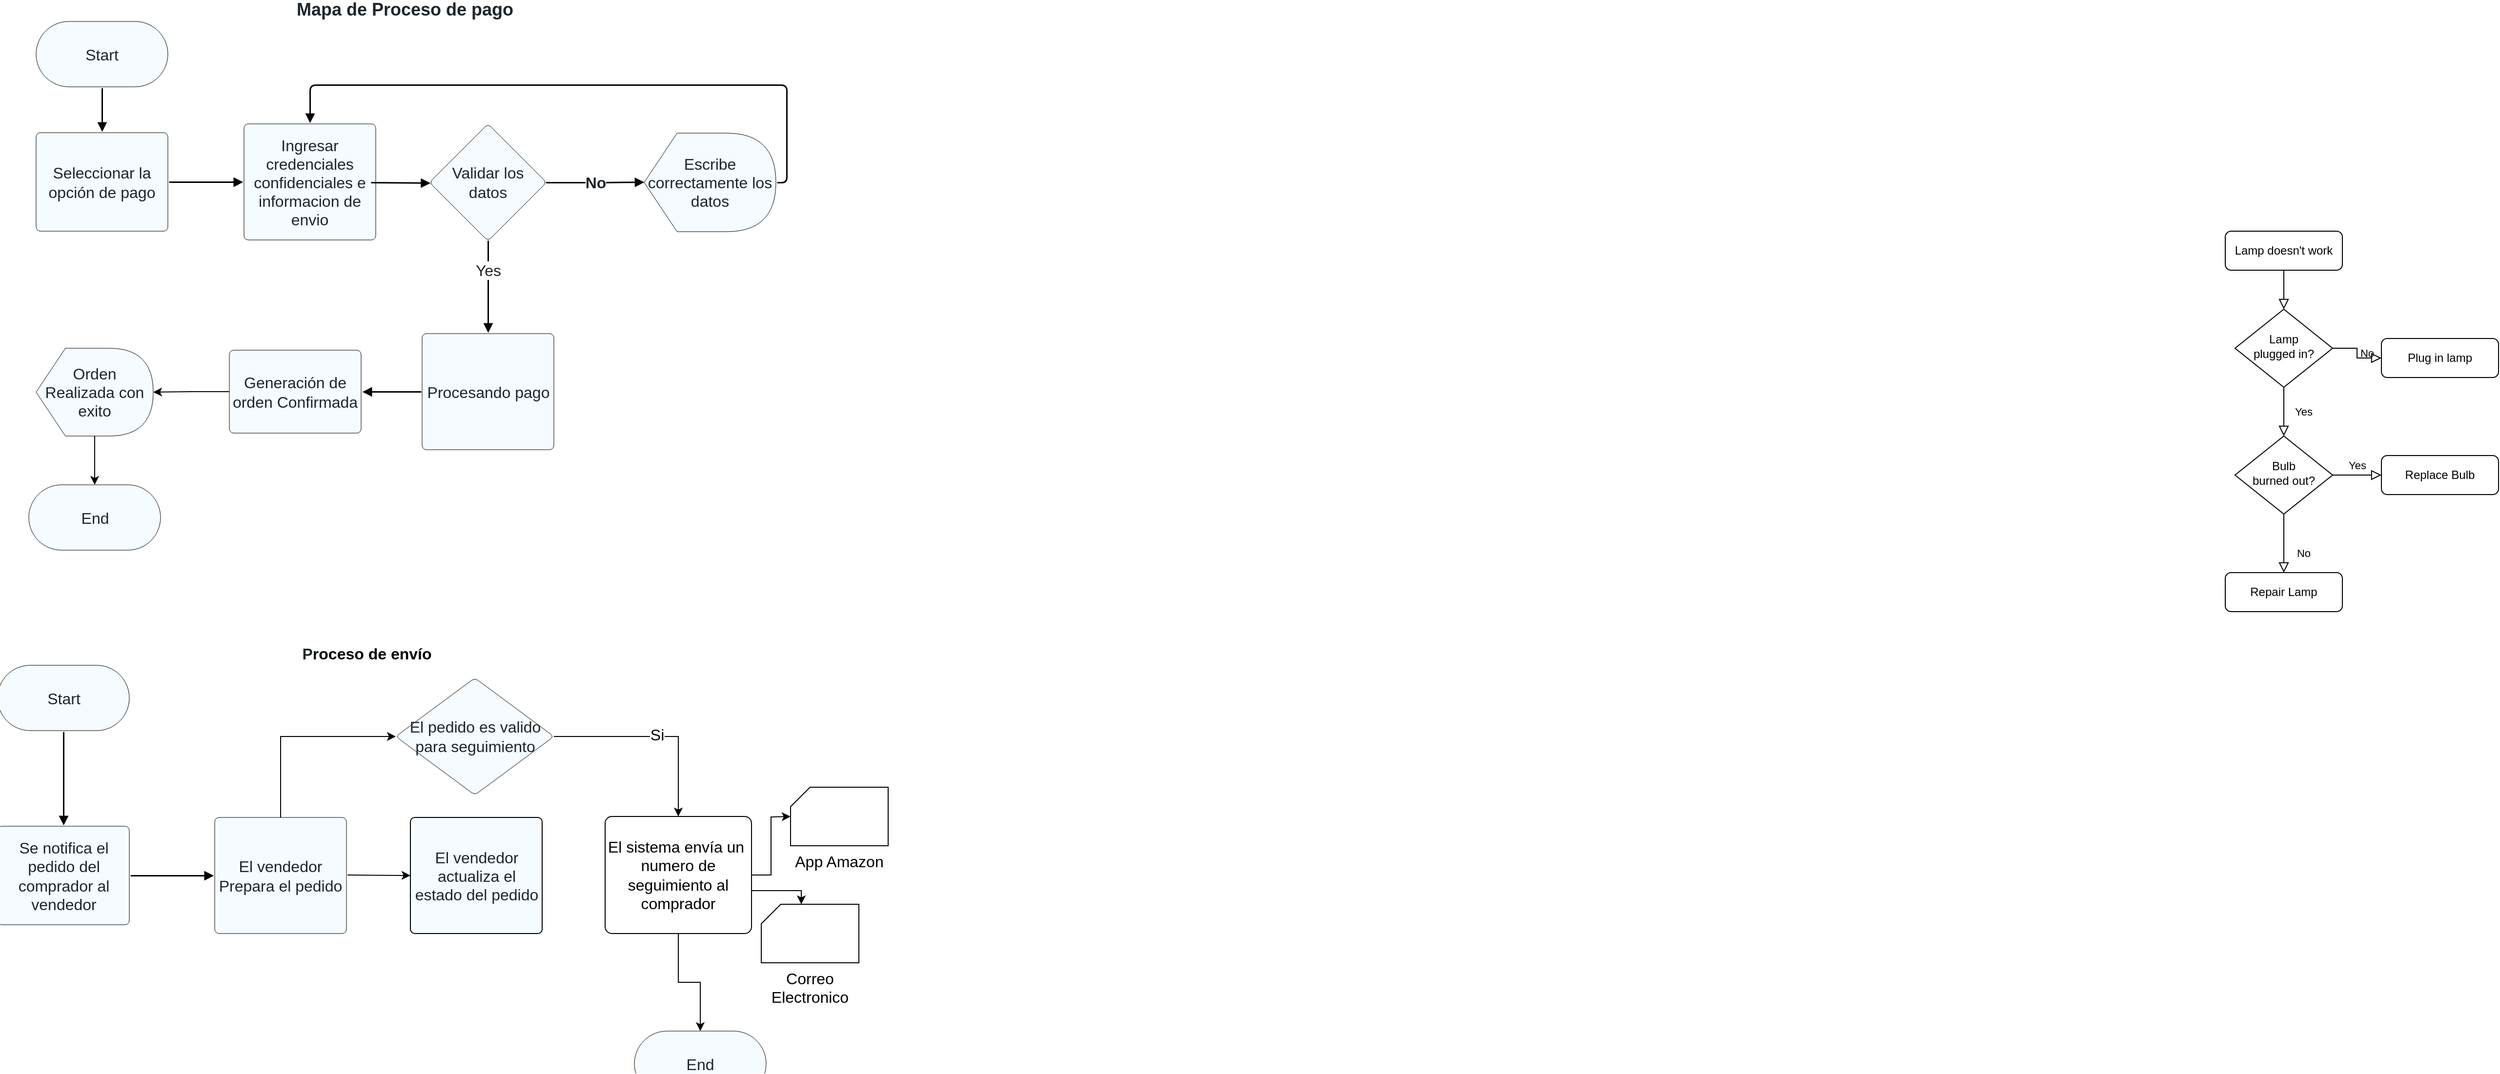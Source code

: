 <mxfile version="23.1.5" type="github">
  <diagram id="C5RBs43oDa-KdzZeNtuy" name="Page-1">
    <mxGraphModel dx="3332" dy="1620" grid="1" gridSize="10" guides="1" tooltips="1" connect="1" arrows="1" fold="1" page="1" pageScale="1" pageWidth="827" pageHeight="1169" math="0" shadow="0">
      <root>
        <mxCell id="WIyWlLk6GJQsqaUBKTNV-0" />
        <mxCell id="WIyWlLk6GJQsqaUBKTNV-1" parent="WIyWlLk6GJQsqaUBKTNV-0" />
        <mxCell id="WIyWlLk6GJQsqaUBKTNV-2" value="" style="rounded=0;html=1;jettySize=auto;orthogonalLoop=1;fontSize=11;endArrow=block;endFill=0;endSize=8;strokeWidth=1;shadow=0;labelBackgroundColor=none;edgeStyle=orthogonalEdgeStyle;" parent="WIyWlLk6GJQsqaUBKTNV-1" source="WIyWlLk6GJQsqaUBKTNV-3" target="WIyWlLk6GJQsqaUBKTNV-6" edge="1">
          <mxGeometry relative="1" as="geometry" />
        </mxCell>
        <mxCell id="WIyWlLk6GJQsqaUBKTNV-3" value="Lamp doesn&#39;t work" style="rounded=1;whiteSpace=wrap;html=1;fontSize=12;glass=0;strokeWidth=1;shadow=0;" parent="WIyWlLk6GJQsqaUBKTNV-1" vertex="1">
          <mxGeometry x="160" y="80" width="120" height="40" as="geometry" />
        </mxCell>
        <mxCell id="WIyWlLk6GJQsqaUBKTNV-4" value="Yes" style="rounded=0;html=1;jettySize=auto;orthogonalLoop=1;fontSize=11;endArrow=block;endFill=0;endSize=8;strokeWidth=1;shadow=0;labelBackgroundColor=none;edgeStyle=orthogonalEdgeStyle;" parent="WIyWlLk6GJQsqaUBKTNV-1" source="WIyWlLk6GJQsqaUBKTNV-6" target="WIyWlLk6GJQsqaUBKTNV-10" edge="1">
          <mxGeometry y="20" relative="1" as="geometry">
            <mxPoint as="offset" />
          </mxGeometry>
        </mxCell>
        <mxCell id="WIyWlLk6GJQsqaUBKTNV-5" value="No" style="edgeStyle=orthogonalEdgeStyle;rounded=0;html=1;jettySize=auto;orthogonalLoop=1;fontSize=11;endArrow=block;endFill=0;endSize=8;strokeWidth=1;shadow=0;labelBackgroundColor=none;" parent="WIyWlLk6GJQsqaUBKTNV-1" source="WIyWlLk6GJQsqaUBKTNV-6" target="WIyWlLk6GJQsqaUBKTNV-7" edge="1">
          <mxGeometry y="10" relative="1" as="geometry">
            <mxPoint as="offset" />
          </mxGeometry>
        </mxCell>
        <mxCell id="WIyWlLk6GJQsqaUBKTNV-6" value="Lamp&lt;br&gt;plugged in?" style="rhombus;whiteSpace=wrap;html=1;shadow=0;fontFamily=Helvetica;fontSize=12;align=center;strokeWidth=1;spacing=6;spacingTop=-4;" parent="WIyWlLk6GJQsqaUBKTNV-1" vertex="1">
          <mxGeometry x="170" y="160" width="100" height="80" as="geometry" />
        </mxCell>
        <mxCell id="WIyWlLk6GJQsqaUBKTNV-7" value="Plug in lamp" style="rounded=1;whiteSpace=wrap;html=1;fontSize=12;glass=0;strokeWidth=1;shadow=0;" parent="WIyWlLk6GJQsqaUBKTNV-1" vertex="1">
          <mxGeometry x="320" y="190" width="120" height="40" as="geometry" />
        </mxCell>
        <mxCell id="WIyWlLk6GJQsqaUBKTNV-8" value="No" style="rounded=0;html=1;jettySize=auto;orthogonalLoop=1;fontSize=11;endArrow=block;endFill=0;endSize=8;strokeWidth=1;shadow=0;labelBackgroundColor=none;edgeStyle=orthogonalEdgeStyle;" parent="WIyWlLk6GJQsqaUBKTNV-1" source="WIyWlLk6GJQsqaUBKTNV-10" target="WIyWlLk6GJQsqaUBKTNV-11" edge="1">
          <mxGeometry x="0.333" y="20" relative="1" as="geometry">
            <mxPoint as="offset" />
          </mxGeometry>
        </mxCell>
        <mxCell id="WIyWlLk6GJQsqaUBKTNV-9" value="Yes" style="edgeStyle=orthogonalEdgeStyle;rounded=0;html=1;jettySize=auto;orthogonalLoop=1;fontSize=11;endArrow=block;endFill=0;endSize=8;strokeWidth=1;shadow=0;labelBackgroundColor=none;" parent="WIyWlLk6GJQsqaUBKTNV-1" source="WIyWlLk6GJQsqaUBKTNV-10" target="WIyWlLk6GJQsqaUBKTNV-12" edge="1">
          <mxGeometry y="10" relative="1" as="geometry">
            <mxPoint as="offset" />
          </mxGeometry>
        </mxCell>
        <mxCell id="WIyWlLk6GJQsqaUBKTNV-10" value="Bulb&lt;br&gt;burned out?" style="rhombus;whiteSpace=wrap;html=1;shadow=0;fontFamily=Helvetica;fontSize=12;align=center;strokeWidth=1;spacing=6;spacingTop=-4;" parent="WIyWlLk6GJQsqaUBKTNV-1" vertex="1">
          <mxGeometry x="170" y="290" width="100" height="80" as="geometry" />
        </mxCell>
        <mxCell id="WIyWlLk6GJQsqaUBKTNV-11" value="Repair Lamp" style="rounded=1;whiteSpace=wrap;html=1;fontSize=12;glass=0;strokeWidth=1;shadow=0;" parent="WIyWlLk6GJQsqaUBKTNV-1" vertex="1">
          <mxGeometry x="160" y="430" width="120" height="40" as="geometry" />
        </mxCell>
        <mxCell id="WIyWlLk6GJQsqaUBKTNV-12" value="Replace Bulb" style="rounded=1;whiteSpace=wrap;html=1;fontSize=12;glass=0;strokeWidth=1;shadow=0;" parent="WIyWlLk6GJQsqaUBKTNV-1" vertex="1">
          <mxGeometry x="320" y="310" width="120" height="40" as="geometry" />
        </mxCell>
        <mxCell id="pwMELdT346kT-Mt1CQEU-0" value="Start" style="html=1;overflow=block;blockSpacing=1;whiteSpace=wrap;rounded=1;arcSize=50;fontSize=16;fontFamily=Helvetica;fontColor=#1d262b;spacing=3.8;strokeColor=#000000;strokeOpacity=100;fillColor=#F5FBFF;strokeWidth=NaN;lucidId=.1bc5UZpq~25;" parent="WIyWlLk6GJQsqaUBKTNV-1" vertex="1">
          <mxGeometry x="-2083" y="-135" width="135" height="67" as="geometry" />
        </mxCell>
        <mxCell id="pwMELdT346kT-Mt1CQEU-1" value="Seleccionar la opción de pago" style="html=1;overflow=block;blockSpacing=1;whiteSpace=wrap;fontSize=16;fontFamily=Helvetica;fontColor=#1d262b;spacing=3.8;strokeColor=#000000;strokeOpacity=100;rounded=1;absoluteArcSize=1;arcSize=9;fillColor=#F5FBFF;strokeWidth=NaN;lucidId=.1bc0WMrZSpA;" parent="WIyWlLk6GJQsqaUBKTNV-1" vertex="1">
          <mxGeometry x="-2083" y="-21" width="135" height="101" as="geometry" />
        </mxCell>
        <mxCell id="pwMELdT346kT-Mt1CQEU-2" value="Ingresar credenciales  confidenciales e informacion de envio" style="html=1;overflow=block;blockSpacing=1;whiteSpace=wrap;fontSize=16;fontFamily=Helvetica;fontColor=#1d262b;spacing=3.8;strokeColor=#000000;strokeOpacity=100;rounded=1;absoluteArcSize=1;arcSize=9;fillColor=#F5FBFF;strokeWidth=NaN;lucidId=.1bcMe24-cJe;" parent="WIyWlLk6GJQsqaUBKTNV-1" vertex="1">
          <mxGeometry x="-1870" y="-30" width="135" height="119" as="geometry" />
        </mxCell>
        <mxCell id="pwMELdT346kT-Mt1CQEU-3" value="Escribe correctamente los datos" style="html=1;overflow=block;blockSpacing=1;whiteSpace=wrap;shape=display;fontSize=16;fontFamily=Helvetica;fontColor=#1d262b;spacing=3.8;strokeColor=#000000;strokeOpacity=100;rounded=1;absoluteArcSize=1;arcSize=9;fillColor=#F5FBFF;strokeWidth=NaN;lucidId=.1bcrTp4wV8h;" parent="WIyWlLk6GJQsqaUBKTNV-1" vertex="1">
          <mxGeometry x="-1460" y="-20.5" width="135" height="101" as="geometry" />
        </mxCell>
        <mxCell id="pwMELdT346kT-Mt1CQEU-4" value="Validar los datos" style="html=1;overflow=block;blockSpacing=1;whiteSpace=wrap;rhombus;fontSize=16;fontFamily=Helvetica;fontColor=#1d262b;spacing=3.8;strokeColor=#000000;strokeOpacity=100;rounded=1;absoluteArcSize=1;arcSize=9;fillColor=#F5FBFF;strokeWidth=NaN;lucidId=.1bcdqNYhJtj;" parent="WIyWlLk6GJQsqaUBKTNV-1" vertex="1">
          <mxGeometry x="-1680" y="-30" width="120" height="120" as="geometry" />
        </mxCell>
        <mxCell id="pwMELdT346kT-Mt1CQEU-5" value="" style="html=1;jettySize=18;whiteSpace=wrap;overflow=block;blockSpacing=1;fontSize=16;strokeColor=#000000;strokeWidth=1.5;rounded=1;arcSize=12;edgeStyle=orthogonalEdgeStyle;startArrow=none;endArrow=block;endFill=1;exitX=0.5;exitY=0.995;exitPerimeter=0;entryX=0.5;entryY=-0.009;entryPerimeter=0;lucidId=.1bc7IB8eOoa;fontFamily=Helvetica;" parent="WIyWlLk6GJQsqaUBKTNV-1" source="pwMELdT346kT-Mt1CQEU-4" target="pwMELdT346kT-Mt1CQEU-17" edge="1">
          <mxGeometry width="100" height="100" relative="1" as="geometry">
            <Array as="points" />
          </mxGeometry>
        </mxCell>
        <mxCell id="pwMELdT346kT-Mt1CQEU-6" value="Yes" style="text;html=1;resizable=0;labelBackgroundColor=default;align=center;verticalAlign=middle;fontColor=#1d262b;fontSize=16;strokeColor=#000000;fontFamily=Helvetica;" parent="pwMELdT346kT-Mt1CQEU-5" vertex="1">
          <mxGeometry x="-0.368" relative="1" as="geometry" />
        </mxCell>
        <mxCell id="pwMELdT346kT-Mt1CQEU-7" value="" style="html=1;jettySize=18;whiteSpace=wrap;fontSize=16;fontFamily=Helvetica;strokeColor=#000000;strokeWidth=1.5;rounded=1;arcSize=12;edgeStyle=orthogonalEdgeStyle;startArrow=none;endArrow=block;endFill=1;exitX=-0.008;exitY=0.5;exitPerimeter=0;entryX=1.008;entryY=0.5;entryPerimeter=0;lucidId=.1bcKDApFYlF;" parent="WIyWlLk6GJQsqaUBKTNV-1" source="pwMELdT346kT-Mt1CQEU-17" target="pwMELdT346kT-Mt1CQEU-9" edge="1">
          <mxGeometry width="100" height="100" relative="1" as="geometry">
            <Array as="points" />
          </mxGeometry>
        </mxCell>
        <mxCell id="pwMELdT346kT-Mt1CQEU-8" value="End" style="html=1;overflow=block;blockSpacing=1;whiteSpace=wrap;rounded=1;arcSize=50;fontSize=16;fontFamily=Helvetica;fontColor=#1d262b;spacing=3.8;strokeColor=#080207;strokeOpacity=100;fillColor=#F5FBFF;strokeWidth=NaN;lucidId=.1bcArGxK.Wd;" parent="WIyWlLk6GJQsqaUBKTNV-1" vertex="1">
          <mxGeometry x="-2090.5" y="340" width="135" height="67" as="geometry" />
        </mxCell>
        <mxCell id="pwMELdT346kT-Mt1CQEU-9" value="Generación de orden Confirmada" style="html=1;overflow=block;blockSpacing=1;whiteSpace=wrap;fontSize=16;fontFamily=Helvetica;fontColor=#1d262b;spacing=3.8;strokeColor=#000000;strokeOpacity=100;rounded=1;absoluteArcSize=1;arcSize=9;fillColor=#F5FBFF;strokeWidth=NaN;lucidId=.1bcpzKGl0qU;" parent="WIyWlLk6GJQsqaUBKTNV-1" vertex="1">
          <mxGeometry x="-1885" y="202" width="135" height="85" as="geometry" />
        </mxCell>
        <mxCell id="pwMELdT346kT-Mt1CQEU-10" value="&lt;div style=&quot;display: flex; justify-content: center; text-align: center; align-items: baseline; font-size: 18px; line-height: 1.25; margin-top: -2px;&quot;&gt;&lt;span style=&quot;font-size: 18px;&quot;&gt;&lt;span style=&quot;font-size: 18px; color: rgb(29, 38, 43);&quot;&gt;Mapa de &lt;/span&gt;&lt;span style=&quot;font-size: 18px; color: rgb(29, 38, 43);&quot;&gt;Proceso de pago&lt;/span&gt;&lt;/span&gt;&lt;/div&gt;" style="html=1;overflow=block;blockSpacing=1;whiteSpace=wrap;fontSize=18;spacing=3.8;strokeOpacity=0;fillOpacity=0;rounded=1;absoluteArcSize=1;arcSize=9;fillColor=#ffffff;strokeWidth=NaN;lucidId=.1bcnSWQE0_2;strokeColor=#B337A3;fontStyle=1" parent="WIyWlLk6GJQsqaUBKTNV-1" vertex="1">
          <mxGeometry x="-1885" y="-170" width="360" height="48" as="geometry" />
        </mxCell>
        <mxCell id="pwMELdT346kT-Mt1CQEU-11" value="" style="html=1;jettySize=18;whiteSpace=wrap;fontSize=16;strokeColor=#000000;strokeWidth=1.5;rounded=1;arcSize=12;edgeStyle=orthogonalEdgeStyle;startArrow=none;endArrow=block;endFill=1;exitX=1.008;exitY=0.5;exitPerimeter=0;entryX=-0.008;entryY=0.5;entryPerimeter=0;lucidId=B4bclMRkh65X;fontFamily=Helvetica;" parent="WIyWlLk6GJQsqaUBKTNV-1" source="pwMELdT346kT-Mt1CQEU-1" target="pwMELdT346kT-Mt1CQEU-2" edge="1">
          <mxGeometry width="100" height="100" relative="1" as="geometry">
            <Array as="points" />
          </mxGeometry>
        </mxCell>
        <mxCell id="pwMELdT346kT-Mt1CQEU-12" value="" style="html=1;jettySize=18;whiteSpace=wrap;fontSize=16;strokeColor=#000000;strokeWidth=1.5;rounded=1;arcSize=12;edgeStyle=orthogonalEdgeStyle;startArrow=none;endArrow=block;endFill=1;entryX=0.007;entryY=0.504;entryPerimeter=0;lucidId=D4bcX549SiCL;fontFamily=Helvetica;" parent="WIyWlLk6GJQsqaUBKTNV-1" target="pwMELdT346kT-Mt1CQEU-4" edge="1">
          <mxGeometry width="100" height="100" relative="1" as="geometry">
            <Array as="points" />
            <mxPoint x="-1740" y="30" as="sourcePoint" />
          </mxGeometry>
        </mxCell>
        <mxCell id="pwMELdT346kT-Mt1CQEU-13" value="" style="html=1;jettySize=18;whiteSpace=wrap;fontSize=16;fontColor=#1d262b;fontStyle=1;align=center;strokeColor=#000000;strokeWidth=1.5;rounded=1;arcSize=12;edgeStyle=orthogonalEdgeStyle;startArrow=none;endArrow=block;endFill=1;exitX=0.993;exitY=0.5;exitPerimeter=0;entryX=0;entryY=0.496;entryPerimeter=0;lucidId=K4bcAsx9t78Y;fontFamily=Helvetica;" parent="WIyWlLk6GJQsqaUBKTNV-1" source="pwMELdT346kT-Mt1CQEU-4" target="pwMELdT346kT-Mt1CQEU-3" edge="1">
          <mxGeometry width="100" height="100" relative="1" as="geometry">
            <Array as="points" />
          </mxGeometry>
        </mxCell>
        <mxCell id="pwMELdT346kT-Mt1CQEU-14" value="No" style="text;html=1;resizable=0;labelBackgroundColor=default;align=center;verticalAlign=middle;fontStyle=1;fontColor=#1d262b;fontSize=16;strokeColor=#000000;fontFamily=Helvetica;" parent="pwMELdT346kT-Mt1CQEU-13" vertex="1">
          <mxGeometry relative="1" as="geometry" />
        </mxCell>
        <mxCell id="pwMELdT346kT-Mt1CQEU-15" value="" style="html=1;jettySize=18;whiteSpace=wrap;fontSize=13;strokeColor=#080207;strokeWidth=1.5;rounded=1;arcSize=12;edgeStyle=orthogonalEdgeStyle;startArrow=none;endArrow=block;endFill=1;exitX=1.008;exitY=0.5;exitPerimeter=0;entryX=0.5;entryY=-0.009;entryPerimeter=0;lucidId=O4bcw4t6hZCd;" parent="WIyWlLk6GJQsqaUBKTNV-1" source="pwMELdT346kT-Mt1CQEU-3" target="pwMELdT346kT-Mt1CQEU-2" edge="1">
          <mxGeometry width="100" height="100" relative="1" as="geometry">
            <Array as="points">
              <mxPoint x="-1314" y="30" />
              <mxPoint x="-1314" y="-70" />
              <mxPoint x="-1802" y="-70" />
            </Array>
          </mxGeometry>
        </mxCell>
        <mxCell id="pwMELdT346kT-Mt1CQEU-16" value="" style="html=1;jettySize=18;whiteSpace=wrap;fontSize=16;strokeColor=#000000;strokeWidth=1.5;rounded=1;arcSize=12;edgeStyle=orthogonalEdgeStyle;startArrow=none;endArrow=block;endFill=1;exitX=0.5;exitY=1.017;exitPerimeter=0;entryX=0.5;entryY=-0.011;entryPerimeter=0;lucidId=w5bcNOFRJwTZ;fontFamily=Helvetica;" parent="WIyWlLk6GJQsqaUBKTNV-1" source="pwMELdT346kT-Mt1CQEU-0" target="pwMELdT346kT-Mt1CQEU-1" edge="1">
          <mxGeometry width="100" height="100" relative="1" as="geometry">
            <Array as="points" />
          </mxGeometry>
        </mxCell>
        <mxCell id="pwMELdT346kT-Mt1CQEU-17" value="Procesando pago" style="html=1;overflow=block;blockSpacing=1;whiteSpace=wrap;fontSize=16;fontFamily=Helvetica;fontColor=#1d262b;spacing=3.8;strokeColor=#000000;strokeOpacity=100;rounded=1;absoluteArcSize=1;arcSize=9;fillColor=#F5FBFF;strokeWidth=NaN;lucidId=k_bciyjmx_XT;" parent="WIyWlLk6GJQsqaUBKTNV-1" vertex="1">
          <mxGeometry x="-1687.5" y="185" width="135" height="119" as="geometry" />
        </mxCell>
        <mxCell id="pwMELdT346kT-Mt1CQEU-21" style="edgeStyle=orthogonalEdgeStyle;rounded=0;orthogonalLoop=1;jettySize=auto;html=1;strokeColor=#000000;fontFamily=Helvetica;fontSize=16;" parent="WIyWlLk6GJQsqaUBKTNV-1" source="pwMELdT346kT-Mt1CQEU-18" target="pwMELdT346kT-Mt1CQEU-8" edge="1">
          <mxGeometry relative="1" as="geometry">
            <mxPoint x="-2030" y="280" as="sourcePoint" />
          </mxGeometry>
        </mxCell>
        <mxCell id="pwMELdT346kT-Mt1CQEU-18" value="Orden Realizada con exito" style="html=1;overflow=block;blockSpacing=1;whiteSpace=wrap;shape=display;fontSize=16;fontColor=#1d262b;align=center;spacing=3.8;strokeColor=#000000;strokeOpacity=100;rounded=1;absoluteArcSize=1;arcSize=9;fillColor=#F5FBFF;strokeWidth=NaN;lucidId=pbccofMq0f1-;fontFamily=Helvetica;" parent="WIyWlLk6GJQsqaUBKTNV-1" vertex="1">
          <mxGeometry x="-2083" y="200" width="120" height="90" as="geometry" />
        </mxCell>
        <mxCell id="pwMELdT346kT-Mt1CQEU-19" style="edgeStyle=orthogonalEdgeStyle;rounded=0;orthogonalLoop=1;jettySize=auto;html=1;exitX=0;exitY=0.5;exitDx=0;exitDy=0;entryX=1;entryY=0.5;entryDx=0;entryDy=0;entryPerimeter=0;strokeColor=#000000;fontFamily=Helvetica;fontSize=16;" parent="WIyWlLk6GJQsqaUBKTNV-1" source="pwMELdT346kT-Mt1CQEU-9" target="pwMELdT346kT-Mt1CQEU-18" edge="1">
          <mxGeometry relative="1" as="geometry" />
        </mxCell>
        <mxCell id="1HcdKIMcSxOJPQPlo3So-0" value="Start" style="html=1;overflow=block;blockSpacing=1;whiteSpace=wrap;rounded=1;arcSize=50;fontSize=16;fontFamily=Helvetica;fontColor=#1d262b;spacing=3.8;strokeColor=#000000;strokeOpacity=100;fillColor=#F5FBFF;strokeWidth=NaN;lucidId=.1bc5UZpq~25;" vertex="1" parent="WIyWlLk6GJQsqaUBKTNV-1">
          <mxGeometry x="-2122.5" y="525" width="135" height="67" as="geometry" />
        </mxCell>
        <mxCell id="1HcdKIMcSxOJPQPlo3So-1" value="Se notifica el pedido del comprador al vendedor" style="html=1;overflow=block;blockSpacing=1;whiteSpace=wrap;fontSize=16;fontFamily=Helvetica;fontColor=#1d262b;spacing=3.8;strokeColor=#000000;strokeOpacity=100;rounded=1;absoluteArcSize=1;arcSize=9;fillColor=#F5FBFF;strokeWidth=NaN;lucidId=.1bc0WMrZSpA;" vertex="1" parent="WIyWlLk6GJQsqaUBKTNV-1">
          <mxGeometry x="-2122.5" y="690" width="135" height="101" as="geometry" />
        </mxCell>
        <mxCell id="1HcdKIMcSxOJPQPlo3So-22" style="edgeStyle=orthogonalEdgeStyle;rounded=0;orthogonalLoop=1;jettySize=auto;html=1;exitX=1;exitY=0.5;exitDx=0;exitDy=0;entryX=0;entryY=0.5;entryDx=0;entryDy=0;fontFamily=Helvetica;fontSize=16;" edge="1" parent="WIyWlLk6GJQsqaUBKTNV-1" target="1HcdKIMcSxOJPQPlo3So-21">
          <mxGeometry relative="1" as="geometry">
            <mxPoint x="-1764" y="740" as="sourcePoint" />
          </mxGeometry>
        </mxCell>
        <mxCell id="1HcdKIMcSxOJPQPlo3So-25" style="edgeStyle=orthogonalEdgeStyle;rounded=0;orthogonalLoop=1;jettySize=auto;html=1;exitX=0.5;exitY=0;exitDx=0;exitDy=0;entryX=0;entryY=0.5;entryDx=0;entryDy=0;fontFamily=Helvetica;fontSize=16;" edge="1" parent="WIyWlLk6GJQsqaUBKTNV-1" source="1HcdKIMcSxOJPQPlo3So-2" target="1HcdKIMcSxOJPQPlo3So-24">
          <mxGeometry relative="1" as="geometry" />
        </mxCell>
        <mxCell id="1HcdKIMcSxOJPQPlo3So-2" value="El vendedor Prepara el pedido" style="html=1;overflow=block;blockSpacing=1;whiteSpace=wrap;fontSize=16;fontFamily=Helvetica;fontColor=#1d262b;spacing=3.8;strokeColor=#000000;strokeOpacity=100;rounded=1;absoluteArcSize=1;arcSize=9;fillColor=#F5FBFF;strokeWidth=NaN;lucidId=.1bcMe24-cJe;" vertex="1" parent="WIyWlLk6GJQsqaUBKTNV-1">
          <mxGeometry x="-1900" y="681" width="135" height="119" as="geometry" />
        </mxCell>
        <mxCell id="1HcdKIMcSxOJPQPlo3So-8" value="End" style="html=1;overflow=block;blockSpacing=1;whiteSpace=wrap;rounded=1;arcSize=50;fontSize=16;fontFamily=Helvetica;fontColor=#1d262b;spacing=3.8;strokeColor=#080207;strokeOpacity=100;fillColor=#F5FBFF;strokeWidth=NaN;lucidId=.1bcArGxK.Wd;" vertex="1" parent="WIyWlLk6GJQsqaUBKTNV-1">
          <mxGeometry x="-1470" y="900" width="135" height="67" as="geometry" />
        </mxCell>
        <mxCell id="1HcdKIMcSxOJPQPlo3So-10" value="&lt;div style=&quot;display: flex; justify-content: center; text-align: center; align-items: baseline; font-size: 16px; line-height: 1.25; margin-top: -2px;&quot;&gt;&lt;span style=&quot;font-size: 16px;&quot;&gt;&lt;span style=&quot;font-size: 16px; color: rgb(29, 38, 43);&quot;&gt;P&lt;/span&gt;roceso de envío&lt;/span&gt;&lt;/div&gt;" style="html=1;overflow=block;blockSpacing=1;whiteSpace=wrap;fontSize=16;spacing=3.8;strokeOpacity=0;fillOpacity=0;rounded=1;absoluteArcSize=1;arcSize=9;fillColor=#ffffff;strokeWidth=NaN;lucidId=.1bcnSWQE0_2;strokeColor=#B337A3;fontStyle=1;fontFamily=Helvetica;" vertex="1" parent="WIyWlLk6GJQsqaUBKTNV-1">
          <mxGeometry x="-1924.5" y="490" width="360" height="48" as="geometry" />
        </mxCell>
        <mxCell id="1HcdKIMcSxOJPQPlo3So-11" value="" style="html=1;jettySize=18;whiteSpace=wrap;fontSize=16;strokeColor=#000000;strokeWidth=1.5;rounded=1;arcSize=12;edgeStyle=orthogonalEdgeStyle;startArrow=none;endArrow=block;endFill=1;exitX=1.008;exitY=0.5;exitPerimeter=0;entryX=-0.008;entryY=0.5;entryPerimeter=0;lucidId=B4bclMRkh65X;fontFamily=Helvetica;" edge="1" parent="WIyWlLk6GJQsqaUBKTNV-1" source="1HcdKIMcSxOJPQPlo3So-1" target="1HcdKIMcSxOJPQPlo3So-2">
          <mxGeometry width="100" height="100" relative="1" as="geometry">
            <Array as="points" />
          </mxGeometry>
        </mxCell>
        <mxCell id="1HcdKIMcSxOJPQPlo3So-16" value="" style="html=1;jettySize=18;whiteSpace=wrap;fontSize=16;strokeColor=#000000;strokeWidth=1.5;rounded=1;arcSize=12;edgeStyle=orthogonalEdgeStyle;startArrow=none;endArrow=block;endFill=1;exitX=0.5;exitY=1.017;exitPerimeter=0;entryX=0.5;entryY=-0.011;entryPerimeter=0;lucidId=w5bcNOFRJwTZ;fontFamily=Helvetica;" edge="1" parent="WIyWlLk6GJQsqaUBKTNV-1" source="1HcdKIMcSxOJPQPlo3So-0" target="1HcdKIMcSxOJPQPlo3So-1">
          <mxGeometry width="100" height="100" relative="1" as="geometry">
            <Array as="points" />
          </mxGeometry>
        </mxCell>
        <mxCell id="1HcdKIMcSxOJPQPlo3So-18" style="edgeStyle=orthogonalEdgeStyle;rounded=0;orthogonalLoop=1;jettySize=auto;html=1;strokeColor=#000000;fontFamily=Helvetica;fontSize=16;exitX=0.5;exitY=1;exitDx=0;exitDy=0;" edge="1" parent="WIyWlLk6GJQsqaUBKTNV-1" source="1HcdKIMcSxOJPQPlo3So-23" target="1HcdKIMcSxOJPQPlo3So-8">
          <mxGeometry relative="1" as="geometry">
            <mxPoint x="-1400" y="820" as="sourcePoint" />
          </mxGeometry>
        </mxCell>
        <mxCell id="1HcdKIMcSxOJPQPlo3So-21" value="El vendedor actualiza el estado del pedido" style="html=1;overflow=block;blockSpacing=1;whiteSpace=wrap;fontSize=16;fontFamily=Helvetica;fontColor=#1d262b;spacing=3.8;strokeColor=#000000;strokeOpacity=100;rounded=1;absoluteArcSize=1;arcSize=9;fillColor=#F5FBFF;strokeWidth=1;lucidId=k_bciyjmx_XT;" vertex="1" parent="WIyWlLk6GJQsqaUBKTNV-1">
          <mxGeometry x="-1699.5" y="681" width="135" height="119" as="geometry" />
        </mxCell>
        <mxCell id="1HcdKIMcSxOJPQPlo3So-26" style="edgeStyle=orthogonalEdgeStyle;rounded=0;orthogonalLoop=1;jettySize=auto;html=1;exitX=1;exitY=0.5;exitDx=0;exitDy=0;entryX=0.5;entryY=0;entryDx=0;entryDy=0;fontFamily=Helvetica;fontSize=16;" edge="1" parent="WIyWlLk6GJQsqaUBKTNV-1" source="1HcdKIMcSxOJPQPlo3So-24" target="1HcdKIMcSxOJPQPlo3So-23">
          <mxGeometry relative="1" as="geometry" />
        </mxCell>
        <mxCell id="1HcdKIMcSxOJPQPlo3So-27" value="Si" style="edgeLabel;html=1;align=center;verticalAlign=middle;resizable=0;points=[];fontFamily=Helvetica;fontSize=16;" vertex="1" connectable="0" parent="1HcdKIMcSxOJPQPlo3So-26">
          <mxGeometry x="0.005" y="2" relative="1" as="geometry">
            <mxPoint as="offset" />
          </mxGeometry>
        </mxCell>
        <mxCell id="1HcdKIMcSxOJPQPlo3So-24" value="El pedido es valido para seguimiento" style="html=1;overflow=block;blockSpacing=1;whiteSpace=wrap;rhombus;fontSize=16;fontFamily=Helvetica;fontColor=#1d262b;spacing=3.8;strokeColor=#000000;strokeOpacity=100;rounded=1;absoluteArcSize=1;arcSize=9;fillColor=#F5FBFF;strokeWidth=NaN;lucidId=.1bcdqNYhJtj;" vertex="1" parent="WIyWlLk6GJQsqaUBKTNV-1">
          <mxGeometry x="-1714.5" y="538" width="162" height="120" as="geometry" />
        </mxCell>
        <mxCell id="1HcdKIMcSxOJPQPlo3So-30" style="edgeStyle=orthogonalEdgeStyle;rounded=0;orthogonalLoop=1;jettySize=auto;html=1;exitX=1;exitY=0.5;exitDx=0;exitDy=0;fontFamily=Helvetica;fontSize=16;" edge="1" parent="WIyWlLk6GJQsqaUBKTNV-1" source="1HcdKIMcSxOJPQPlo3So-23">
          <mxGeometry relative="1" as="geometry">
            <mxPoint x="-1310" y="680" as="targetPoint" />
          </mxGeometry>
        </mxCell>
        <mxCell id="1HcdKIMcSxOJPQPlo3So-31" style="edgeStyle=orthogonalEdgeStyle;rounded=0;orthogonalLoop=1;jettySize=auto;html=1;exitX=1;exitY=0.75;exitDx=0;exitDy=0;fontFamily=Helvetica;fontSize=16;" edge="1" parent="WIyWlLk6GJQsqaUBKTNV-1" source="1HcdKIMcSxOJPQPlo3So-23" target="1HcdKIMcSxOJPQPlo3So-32">
          <mxGeometry relative="1" as="geometry">
            <mxPoint x="-1300" y="810" as="targetPoint" />
            <Array as="points">
              <mxPoint x="-1299" y="756" />
              <mxPoint x="-1299" y="810" />
            </Array>
          </mxGeometry>
        </mxCell>
        <mxCell id="1HcdKIMcSxOJPQPlo3So-23" value="El sistema envía un&amp;nbsp; numero de seguimiento al comprador" style="rounded=1;whiteSpace=wrap;html=1;absoluteArcSize=1;arcSize=14;strokeWidth=1;fontFamily=Helvetica;fontSize=16;" vertex="1" parent="WIyWlLk6GJQsqaUBKTNV-1">
          <mxGeometry x="-1500" y="680" width="150" height="120" as="geometry" />
        </mxCell>
        <mxCell id="1HcdKIMcSxOJPQPlo3So-32" value="Correo Electronico" style="verticalLabelPosition=bottom;verticalAlign=top;html=1;shape=card;whiteSpace=wrap;size=20;arcSize=12;fontFamily=Helvetica;fontSize=16;" vertex="1" parent="WIyWlLk6GJQsqaUBKTNV-1">
          <mxGeometry x="-1340" y="770" width="100" height="60" as="geometry" />
        </mxCell>
        <mxCell id="1HcdKIMcSxOJPQPlo3So-33" value="App Amazon" style="verticalLabelPosition=bottom;verticalAlign=top;html=1;shape=card;whiteSpace=wrap;size=20;arcSize=12;fontFamily=Helvetica;fontSize=16;" vertex="1" parent="WIyWlLk6GJQsqaUBKTNV-1">
          <mxGeometry x="-1310" y="650" width="100" height="60" as="geometry" />
        </mxCell>
      </root>
    </mxGraphModel>
  </diagram>
</mxfile>
